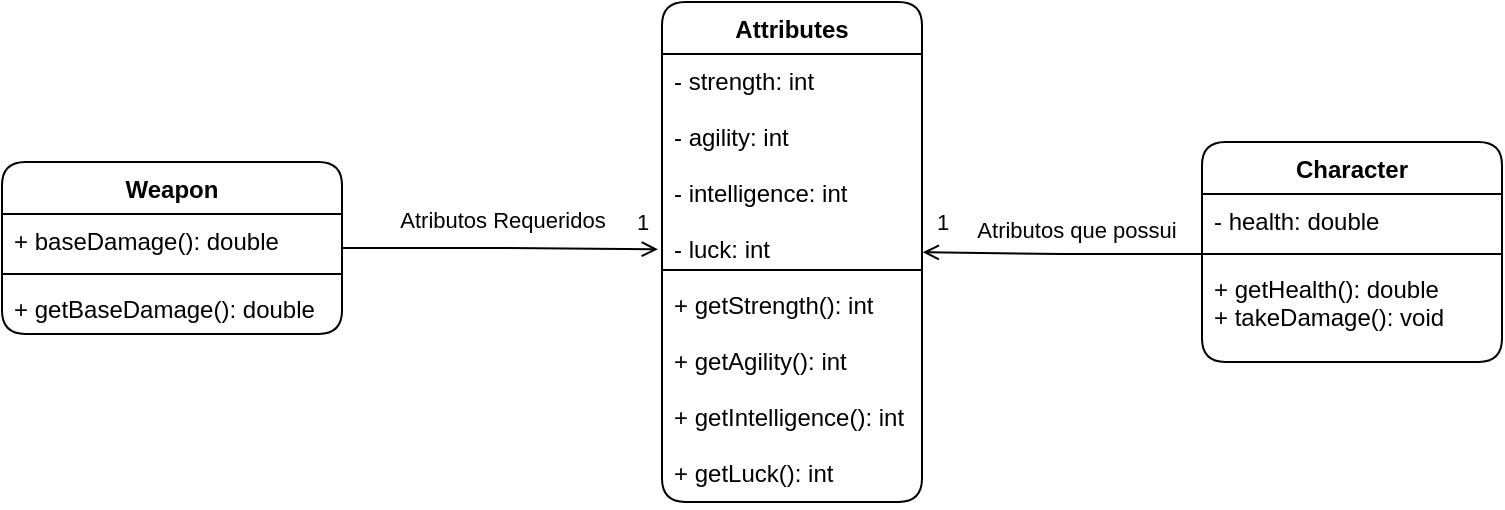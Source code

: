 <mxfile version="14.5.1" type="device"><diagram id="7Uwku-B9xjAgaQ4rHCkF" name="Page-1"><mxGraphModel dx="981" dy="567" grid="1" gridSize="10" guides="1" tooltips="1" connect="1" arrows="1" fold="1" page="1" pageScale="1" pageWidth="850" pageHeight="1100" math="0" shadow="0"><root><mxCell id="0"/><mxCell id="1" parent="0"/><mxCell id="kEm9KhXng7gEhIMw78pZ-5" value="Attributes" style="swimlane;fontStyle=1;align=center;verticalAlign=top;childLayout=stackLayout;horizontal=1;startSize=26;horizontalStack=0;resizeParent=1;resizeParentMax=0;resizeLast=0;collapsible=1;marginBottom=0;rounded=1;shadow=0;sketch=0;glass=0;swimlaneLine=1;" vertex="1" parent="1"><mxGeometry x="330" y="270" width="130" height="250" as="geometry"/></mxCell><mxCell id="kEm9KhXng7gEhIMw78pZ-6" value="- strength: int&#10;&#10;- agility: int&#10;&#10;- intelligence: int&#10;&#10;- luck: int " style="text;strokeColor=none;fillColor=none;align=left;verticalAlign=top;spacingLeft=4;spacingRight=4;overflow=hidden;rotatable=0;points=[[0,0.5],[1,0.5]];portConstraint=eastwest;" vertex="1" parent="kEm9KhXng7gEhIMw78pZ-5"><mxGeometry y="26" width="130" height="104" as="geometry"/></mxCell><mxCell id="kEm9KhXng7gEhIMw78pZ-7" value="" style="line;strokeWidth=1;fillColor=none;align=left;verticalAlign=middle;spacingTop=-1;spacingLeft=3;spacingRight=3;rotatable=0;labelPosition=right;points=[];portConstraint=eastwest;" vertex="1" parent="kEm9KhXng7gEhIMw78pZ-5"><mxGeometry y="130" width="130" height="8" as="geometry"/></mxCell><mxCell id="kEm9KhXng7gEhIMw78pZ-8" value="+ getStrength(): int&#10;&#10;+ getAgility(): int&#10;&#10;+ getIntelligence(): int&#10;&#10;+ getLuck(): int" style="text;strokeColor=none;fillColor=none;align=left;verticalAlign=top;spacingLeft=4;spacingRight=4;overflow=hidden;rotatable=0;points=[[0,0.5],[1,0.5]];portConstraint=eastwest;" vertex="1" parent="kEm9KhXng7gEhIMw78pZ-5"><mxGeometry y="138" width="130" height="112" as="geometry"/></mxCell><mxCell id="kEm9KhXng7gEhIMw78pZ-17" style="edgeStyle=orthogonalEdgeStyle;rounded=0;orthogonalLoop=1;jettySize=auto;html=1;entryX=-0.016;entryY=0.939;entryDx=0;entryDy=0;entryPerimeter=0;endArrow=open;endFill=0;" edge="1" parent="1" source="kEm9KhXng7gEhIMw78pZ-9" target="kEm9KhXng7gEhIMw78pZ-6"><mxGeometry relative="1" as="geometry"/></mxCell><mxCell id="kEm9KhXng7gEhIMw78pZ-19" value="Atributos Requeridos" style="edgeLabel;html=1;align=center;verticalAlign=middle;resizable=0;points=[];" vertex="1" connectable="0" parent="kEm9KhXng7gEhIMw78pZ-17"><mxGeometry x="0.114" y="-3" relative="1" as="geometry"><mxPoint x="-7.59" y="-17.69" as="offset"/></mxGeometry></mxCell><mxCell id="kEm9KhXng7gEhIMw78pZ-20" value="1" style="edgeLabel;html=1;align=center;verticalAlign=middle;resizable=0;points=[];" vertex="1" connectable="0" parent="kEm9KhXng7gEhIMw78pZ-17"><mxGeometry x="-0.26" y="-1" relative="1" as="geometry"><mxPoint x="91.38" y="-14" as="offset"/></mxGeometry></mxCell><mxCell id="kEm9KhXng7gEhIMw78pZ-9" value="Weapon" style="swimlane;fontStyle=1;align=center;verticalAlign=top;childLayout=stackLayout;horizontal=1;startSize=26;horizontalStack=0;resizeParent=1;resizeParentMax=0;resizeLast=0;collapsible=1;marginBottom=0;rounded=1;shadow=0;glass=0;sketch=0;gradientColor=none;" vertex="1" parent="1"><mxGeometry y="350" width="170" height="86" as="geometry"/></mxCell><mxCell id="kEm9KhXng7gEhIMw78pZ-10" value="+ baseDamage(): double" style="text;strokeColor=none;fillColor=none;align=left;verticalAlign=top;spacingLeft=4;spacingRight=4;overflow=hidden;rotatable=0;points=[[0,0.5],[1,0.5]];portConstraint=eastwest;" vertex="1" parent="kEm9KhXng7gEhIMw78pZ-9"><mxGeometry y="26" width="170" height="26" as="geometry"/></mxCell><mxCell id="kEm9KhXng7gEhIMw78pZ-11" value="" style="line;strokeWidth=1;fillColor=none;align=left;verticalAlign=middle;spacingTop=-1;spacingLeft=3;spacingRight=3;rotatable=0;labelPosition=right;points=[];portConstraint=eastwest;" vertex="1" parent="kEm9KhXng7gEhIMw78pZ-9"><mxGeometry y="52" width="170" height="8" as="geometry"/></mxCell><mxCell id="kEm9KhXng7gEhIMw78pZ-12" value="+ getBaseDamage(): double" style="text;strokeColor=none;fillColor=none;align=left;verticalAlign=top;spacingLeft=4;spacingRight=4;overflow=hidden;rotatable=0;points=[[0,0.5],[1,0.5]];portConstraint=eastwest;" vertex="1" parent="kEm9KhXng7gEhIMw78pZ-9"><mxGeometry y="60" width="170" height="26" as="geometry"/></mxCell><mxCell id="kEm9KhXng7gEhIMw78pZ-13" value="Character" style="swimlane;fontStyle=1;align=center;verticalAlign=top;childLayout=stackLayout;horizontal=1;startSize=26;horizontalStack=0;resizeParent=1;resizeParentMax=0;resizeLast=0;collapsible=1;marginBottom=0;rounded=1;shadow=0;glass=0;sketch=0;gradientColor=none;" vertex="1" parent="1"><mxGeometry x="600" y="340" width="150" height="110" as="geometry"/></mxCell><mxCell id="kEm9KhXng7gEhIMw78pZ-14" value="- health: double" style="text;strokeColor=none;fillColor=none;align=left;verticalAlign=top;spacingLeft=4;spacingRight=4;overflow=hidden;rotatable=0;points=[[0,0.5],[1,0.5]];portConstraint=eastwest;" vertex="1" parent="kEm9KhXng7gEhIMw78pZ-13"><mxGeometry y="26" width="150" height="26" as="geometry"/></mxCell><mxCell id="kEm9KhXng7gEhIMw78pZ-15" value="" style="line;strokeWidth=1;fillColor=none;align=left;verticalAlign=middle;spacingTop=-1;spacingLeft=3;spacingRight=3;rotatable=0;labelPosition=right;points=[];portConstraint=eastwest;" vertex="1" parent="kEm9KhXng7gEhIMw78pZ-13"><mxGeometry y="52" width="150" height="8" as="geometry"/></mxCell><mxCell id="kEm9KhXng7gEhIMw78pZ-16" value="+ getHealth(): double&#10;+ takeDamage(): void" style="text;strokeColor=none;fillColor=none;align=left;verticalAlign=top;spacingLeft=4;spacingRight=4;overflow=hidden;rotatable=0;points=[[0,0.5],[1,0.5]];portConstraint=eastwest;" vertex="1" parent="kEm9KhXng7gEhIMw78pZ-13"><mxGeometry y="60" width="150" height="50" as="geometry"/></mxCell><mxCell id="kEm9KhXng7gEhIMw78pZ-18" style="edgeStyle=orthogonalEdgeStyle;rounded=0;orthogonalLoop=1;jettySize=auto;html=1;endArrow=open;endFill=0;entryX=1.003;entryY=0.953;entryDx=0;entryDy=0;entryPerimeter=0;" edge="1" parent="1" source="kEm9KhXng7gEhIMw78pZ-15" target="kEm9KhXng7gEhIMw78pZ-6"><mxGeometry relative="1" as="geometry"><mxPoint x="462" y="400" as="targetPoint"/></mxGeometry></mxCell><mxCell id="kEm9KhXng7gEhIMw78pZ-21" value="Atributos que possui" style="edgeLabel;html=1;align=center;verticalAlign=middle;resizable=0;points=[];" vertex="1" connectable="0" parent="kEm9KhXng7gEhIMw78pZ-18"><mxGeometry x="0.333" y="1" relative="1" as="geometry"><mxPoint x="29.83" y="-12.08" as="offset"/></mxGeometry></mxCell><mxCell id="kEm9KhXng7gEhIMw78pZ-22" value="1" style="edgeLabel;html=1;align=center;verticalAlign=middle;resizable=0;points=[];" vertex="1" connectable="0" parent="kEm9KhXng7gEhIMw78pZ-18"><mxGeometry x="0.274" y="-2" relative="1" as="geometry"><mxPoint x="-41.31" y="-13.08" as="offset"/></mxGeometry></mxCell></root></mxGraphModel></diagram></mxfile>